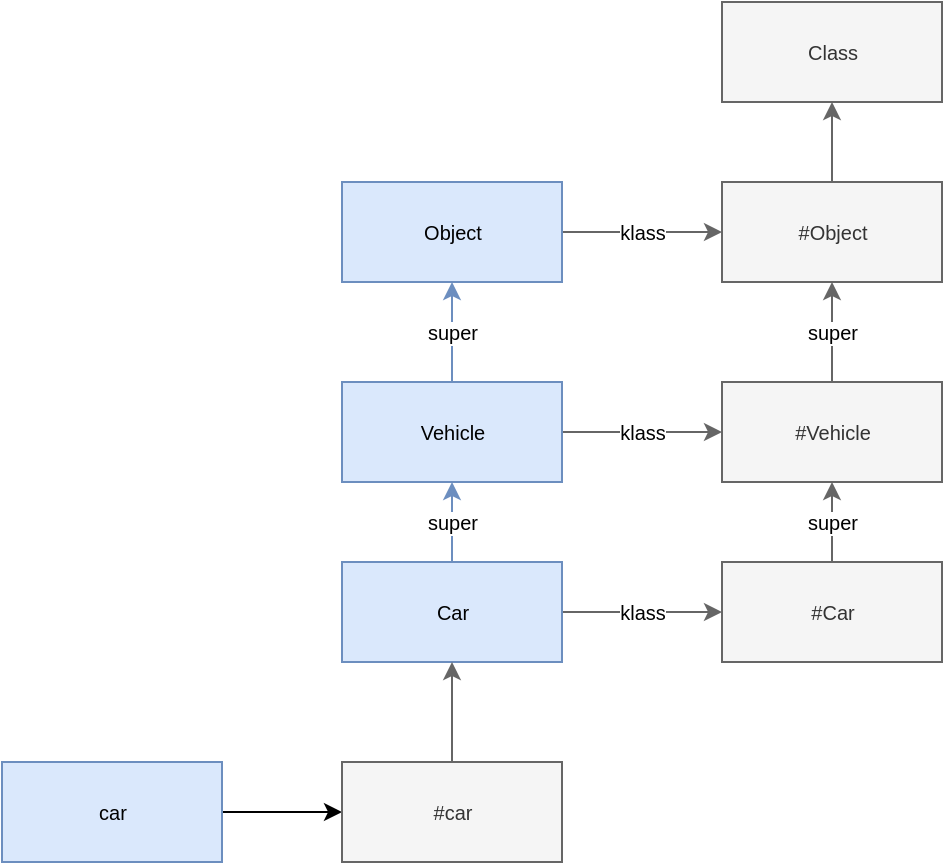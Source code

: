 <mxfile>
    <diagram id="1DmJG_v_HB7CN_tW5fvp" name="Page-1">
        <mxGraphModel dx="557" dy="389" grid="1" gridSize="10" guides="1" tooltips="1" connect="1" arrows="1" fold="1" page="1" pageScale="1" pageWidth="827" pageHeight="1169" background="#ffffff" math="0" shadow="0">
            <root>
                <mxCell id="0"/>
                <mxCell id="1" parent="0"/>
                <mxCell id="22" value="klass" style="edgeStyle=none;html=1;fontSize=10;fontStyle=0;fillColor=#f5f5f5;strokeColor=#666666;" parent="1" source="20" target="21" edge="1">
                    <mxGeometry relative="1" as="geometry">
                        <mxPoint as="offset"/>
                    </mxGeometry>
                </mxCell>
                <mxCell id="20" value="&lt;span&gt;Object&lt;/span&gt;" style="html=1;fontSize=10;fontStyle=0;fillColor=#dae8fc;strokeColor=#6c8ebf;" parent="1" vertex="1">
                    <mxGeometry x="450" y="120" width="110" height="50" as="geometry"/>
                </mxCell>
                <mxCell id="24" value="" style="edgeStyle=none;html=1;fontSize=10;fontStyle=0;fillColor=#f5f5f5;strokeColor=#666666;" parent="1" source="21" target="23" edge="1">
                    <mxGeometry relative="1" as="geometry"/>
                </mxCell>
                <mxCell id="21" value="&lt;span&gt;#Object&lt;/span&gt;" style="html=1;fontSize=10;fontStyle=0;fillColor=#f5f5f5;fontColor=#333333;strokeColor=#666666;" parent="1" vertex="1">
                    <mxGeometry x="640" y="120" width="110" height="50" as="geometry"/>
                </mxCell>
                <mxCell id="23" value="&lt;span&gt;Class&lt;/span&gt;" style="html=1;fontSize=10;fontStyle=0;fillColor=#f5f5f5;fontColor=#333333;strokeColor=#666666;" parent="1" vertex="1">
                    <mxGeometry x="640" y="30" width="110" height="50" as="geometry"/>
                </mxCell>
                <mxCell id="26" value="super" style="edgeStyle=none;html=1;fontSize=10;fontStyle=0;fillColor=#dae8fc;strokeColor=#6c8ebf;" parent="1" source="25" target="20" edge="1">
                    <mxGeometry relative="1" as="geometry"/>
                </mxCell>
                <mxCell id="29" value="klass" style="edgeStyle=none;html=1;fontSize=10;fontStyle=0;fillColor=#f5f5f5;strokeColor=#666666;" parent="1" source="25" target="27" edge="1">
                    <mxGeometry relative="1" as="geometry"/>
                </mxCell>
                <mxCell id="25" value="&lt;span&gt;Vehicle&lt;/span&gt;" style="html=1;fontSize=10;fontStyle=0;fillColor=#dae8fc;strokeColor=#6c8ebf;" parent="1" vertex="1">
                    <mxGeometry x="450" y="220" width="110" height="50" as="geometry"/>
                </mxCell>
                <mxCell id="28" value="super" style="edgeStyle=none;html=1;fontSize=10;fontStyle=0;fillColor=#f5f5f5;strokeColor=#666666;" parent="1" source="27" target="21" edge="1">
                    <mxGeometry relative="1" as="geometry"/>
                </mxCell>
                <mxCell id="27" value="&lt;span&gt;#Vehicle&lt;/span&gt;" style="html=1;fontSize=10;fontStyle=0;fillColor=#f5f5f5;fontColor=#333333;strokeColor=#666666;" parent="1" vertex="1">
                    <mxGeometry x="640" y="220" width="110" height="50" as="geometry"/>
                </mxCell>
                <mxCell id="33" value="klass" style="edgeStyle=none;html=1;fontSize=10;fontStyle=0;fillColor=#f5f5f5;strokeColor=#666666;" parent="1" source="30" target="31" edge="1">
                    <mxGeometry relative="1" as="geometry"/>
                </mxCell>
                <mxCell id="34" value="super" style="edgeStyle=none;html=1;fontSize=10;fontStyle=0;fillColor=#dae8fc;strokeColor=#6c8ebf;" parent="1" source="30" target="25" edge="1">
                    <mxGeometry relative="1" as="geometry"/>
                </mxCell>
                <mxCell id="30" value="&lt;span&gt;Car&lt;/span&gt;" style="html=1;fontSize=10;fontStyle=0;fillColor=#dae8fc;strokeColor=#6c8ebf;" parent="1" vertex="1">
                    <mxGeometry x="450" y="310" width="110" height="50" as="geometry"/>
                </mxCell>
                <mxCell id="32" value="super" style="edgeStyle=none;html=1;fontSize=10;fontStyle=0;fillColor=#f5f5f5;strokeColor=#666666;" parent="1" source="31" target="27" edge="1">
                    <mxGeometry relative="1" as="geometry"/>
                </mxCell>
                <mxCell id="31" value="&lt;span&gt;#Car&lt;/span&gt;" style="html=1;fontSize=10;fontStyle=0;fillColor=#f5f5f5;fontColor=#333333;strokeColor=#666666;" parent="1" vertex="1">
                    <mxGeometry x="640" y="310" width="110" height="50" as="geometry"/>
                </mxCell>
                <mxCell id="40" value="" style="edgeStyle=none;html=1;fontSize=10;fontStyle=0" parent="1" source="37" target="38" edge="1">
                    <mxGeometry relative="1" as="geometry"/>
                </mxCell>
                <mxCell id="37" value="&lt;span&gt;car&lt;/span&gt;" style="html=1;fontSize=10;fontStyle=0;fillColor=#dae8fc;strokeColor=#6c8ebf;" parent="1" vertex="1">
                    <mxGeometry x="280" y="410" width="110" height="50" as="geometry"/>
                </mxCell>
                <mxCell id="39" value="" style="edgeStyle=none;html=1;fontSize=10;fontStyle=0;fillColor=#f5f5f5;strokeColor=#666666;" parent="1" source="38" target="30" edge="1">
                    <mxGeometry relative="1" as="geometry"/>
                </mxCell>
                <mxCell id="38" value="&lt;span&gt;#car&lt;/span&gt;" style="html=1;fontSize=10;fontStyle=0;fillColor=#f5f5f5;strokeColor=#666666;fontColor=#333333;" parent="1" vertex="1">
                    <mxGeometry x="450" y="410" width="110" height="50" as="geometry"/>
                </mxCell>
            </root>
        </mxGraphModel>
    </diagram>
</mxfile>